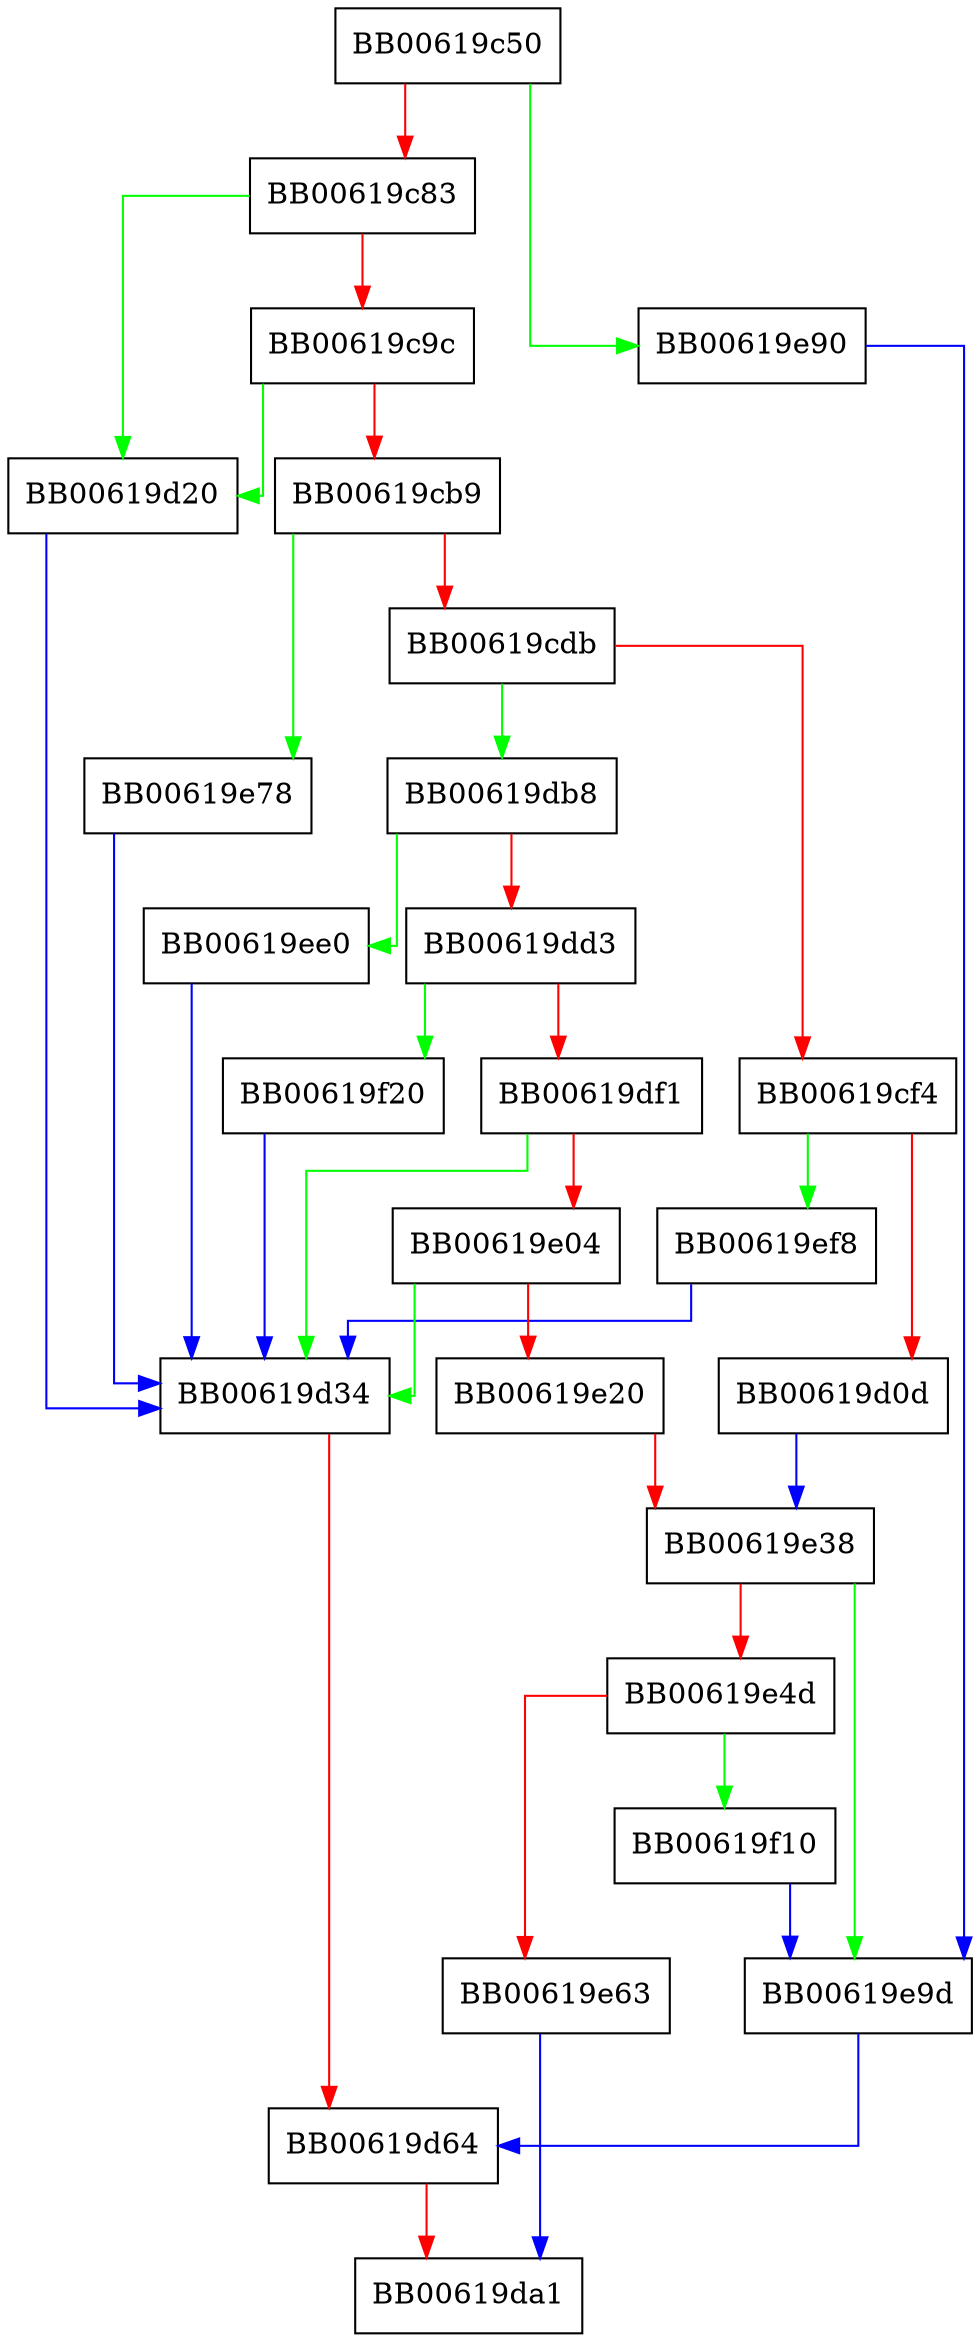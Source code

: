 digraph ossl_b2i_DSA_after_header {
  node [shape="box"];
  graph [splines=ortho];
  BB00619c50 -> BB00619e90 [color="green"];
  BB00619c50 -> BB00619c83 [color="red"];
  BB00619c83 -> BB00619d20 [color="green"];
  BB00619c83 -> BB00619c9c [color="red"];
  BB00619c9c -> BB00619d20 [color="green"];
  BB00619c9c -> BB00619cb9 [color="red"];
  BB00619cb9 -> BB00619e78 [color="green"];
  BB00619cb9 -> BB00619cdb [color="red"];
  BB00619cdb -> BB00619db8 [color="green"];
  BB00619cdb -> BB00619cf4 [color="red"];
  BB00619cf4 -> BB00619ef8 [color="green"];
  BB00619cf4 -> BB00619d0d [color="red"];
  BB00619d0d -> BB00619e38 [color="blue"];
  BB00619d20 -> BB00619d34 [color="blue"];
  BB00619d34 -> BB00619d64 [color="red"];
  BB00619d64 -> BB00619da1 [color="red"];
  BB00619db8 -> BB00619ee0 [color="green"];
  BB00619db8 -> BB00619dd3 [color="red"];
  BB00619dd3 -> BB00619f20 [color="green"];
  BB00619dd3 -> BB00619df1 [color="red"];
  BB00619df1 -> BB00619d34 [color="green"];
  BB00619df1 -> BB00619e04 [color="red"];
  BB00619e04 -> BB00619d34 [color="green"];
  BB00619e04 -> BB00619e20 [color="red"];
  BB00619e20 -> BB00619e38 [color="red"];
  BB00619e38 -> BB00619e9d [color="green"];
  BB00619e38 -> BB00619e4d [color="red"];
  BB00619e4d -> BB00619f10 [color="green"];
  BB00619e4d -> BB00619e63 [color="red"];
  BB00619e63 -> BB00619da1 [color="blue"];
  BB00619e78 -> BB00619d34 [color="blue"];
  BB00619e90 -> BB00619e9d [color="blue"];
  BB00619e9d -> BB00619d64 [color="blue"];
  BB00619ee0 -> BB00619d34 [color="blue"];
  BB00619ef8 -> BB00619d34 [color="blue"];
  BB00619f10 -> BB00619e9d [color="blue"];
  BB00619f20 -> BB00619d34 [color="blue"];
}